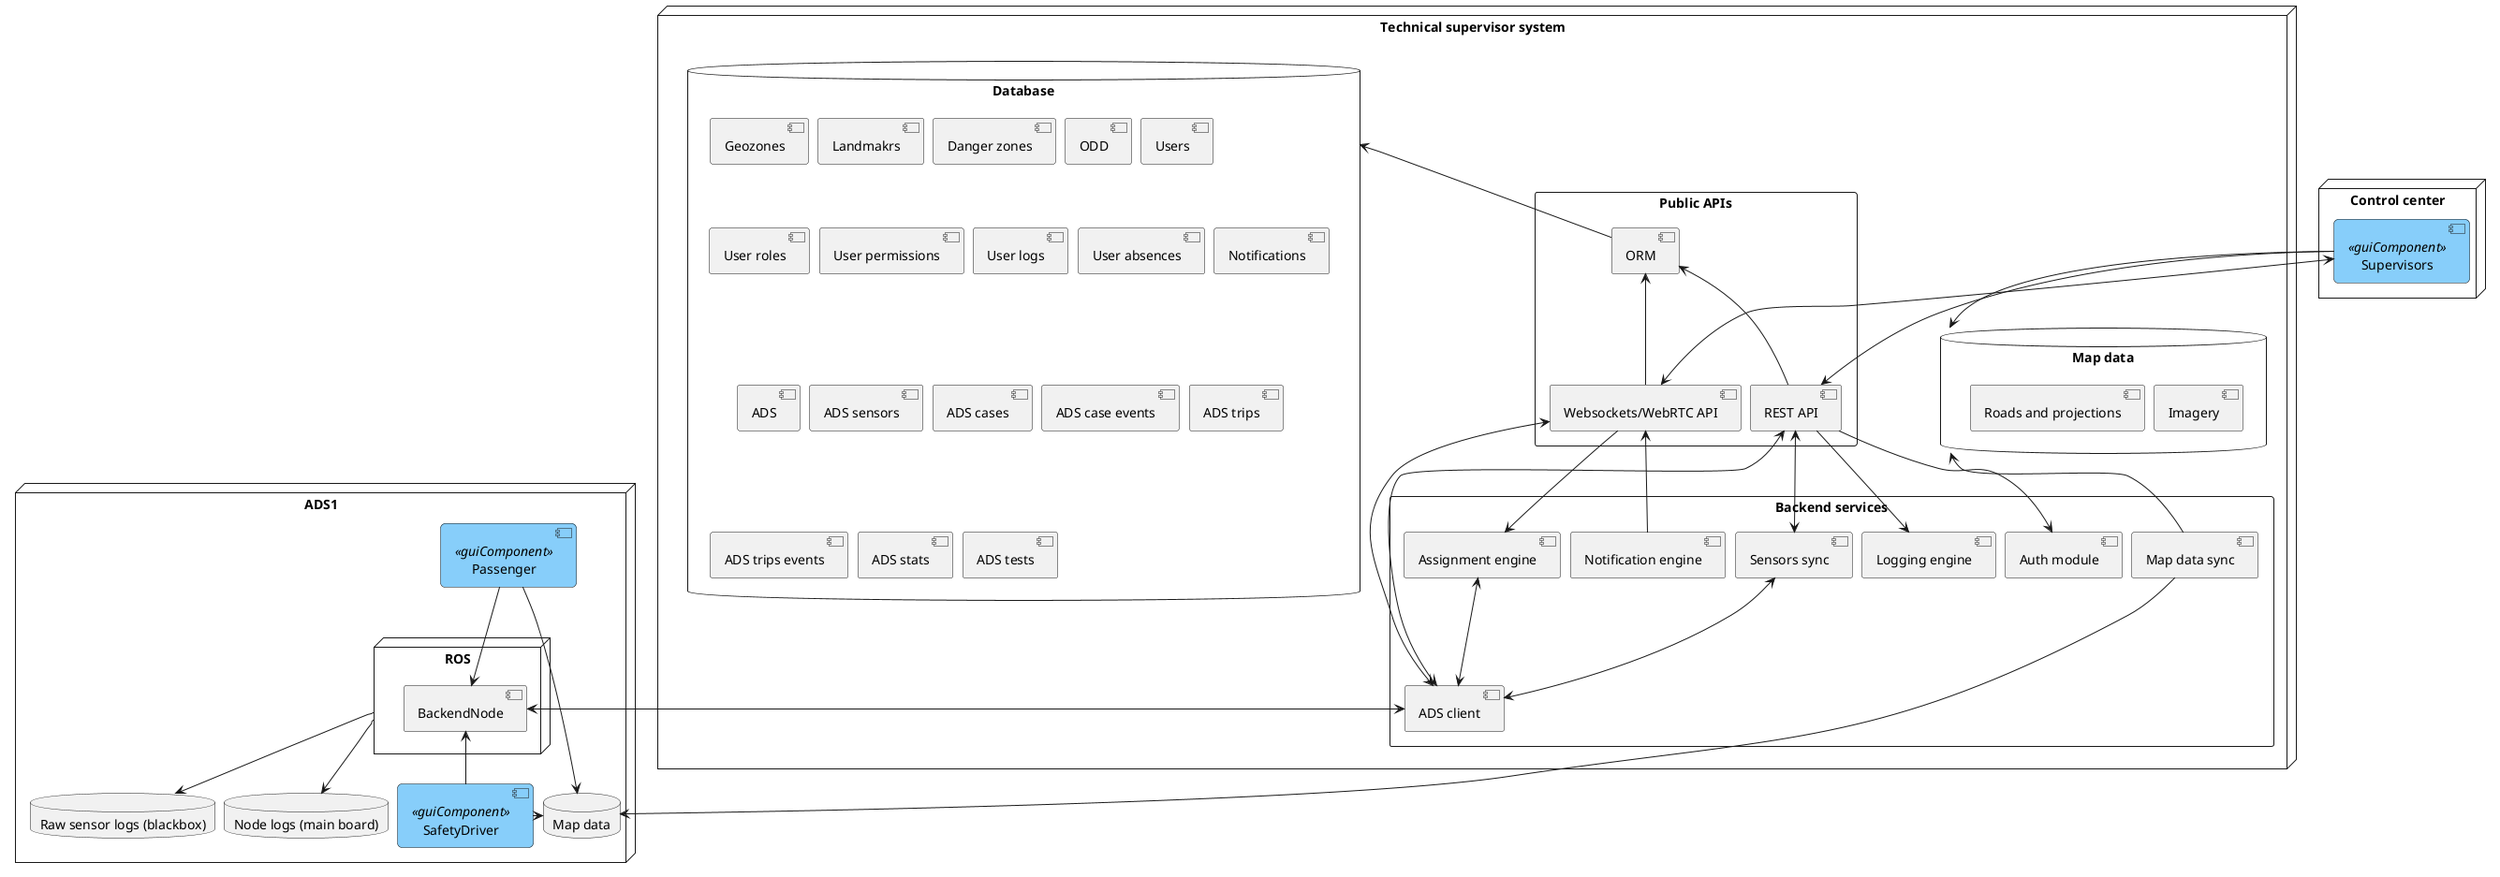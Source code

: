 @startuml
skinparam nodesep 10
skinparam ranksep 5

scale 1.0

node "Control center" as control_center {
    component "Supervisors" as gui <<guiComponent>>
}

node "Technical supervisor system" as ts {
    rectangle "Public APIs" {
        component "REST API" as rest_api
        component "Websockets/WebRTC API" as ws_api
        component "ORM" as orm
    }

    rectangle "Backend services" as backend {
        component "Auth module" as auth
        component "Assignment engine" as assignment_engine
        component "Notification engine" as notification_engine
        component "Logging engine" as log_engine
        component "ADS client" as ads_client
        component "Map data sync" as map_sync
        component "Sensors sync" as sensors_sync
    }


    database "Database" as db {
        component "Geozones"
        component "Landmakrs"
        component "Danger zones"
        component "ODD"
        component "Users"
        component "User roles"
        component "User permissions"
        component "User logs"
        component "User absences"
        component "Notifications"
        component "ADS"
        component "ADS sensors"
        component "ADS cases"
        component "ADS case events"
        component "ADS trips"
        component "ADS trips events"
        component "ADS stats"
        component "ADS tests"
    }

    database "Map data" as map_db {
        component "Imagery"
        component "Roads and projections"
    }
}


node "ADS1" as ads_node {

    node "ROS" as ads1 {
        component "BackendNode" as ads_backend_node
    }
    database "Raw sensor logs (blackbox)" as raw_logs_ads1
    database "Node logs (main board)" as logs_ads1
    component "SafetyDriver" as safety_driver_gui1 <<guiComponent>>
    component "Passenger" as passenger_gui1 << guiComponent >>

    database "Map data" as map_db_ads
}

ads1 -down-> raw_logs_ads1
ads1 -down-> logs_ads1
' ads2 -down-> raw_logs_ads2
' ads2 -down-> logs_ads2
gui -down-> rest_api
gui <-down-> ws_api
rest_api --> auth
rest_api --> log_engine
rest_api -u-> orm
ws_api -u-> orm
orm -u-> db
ws_api -d-> assignment_engine
notification_engine -r-> ws_api
ws_api <-d-> ads_client
rest_api <-d-> ads_client
gui -u-> map_db

rest_api <-> sensors_sync
sensors_sync <--> ads_client
assignment_engine <--> ads_client

ads_backend_node <-d-> ads_client

safety_driver_gui1 -u-> ads_backend_node
safety_driver_gui1 -> map_db_ads

passenger_gui1 -d-> ads_backend_node
passenger_gui1 -d-> map_db_ads

map_sync ---> map_db_ads
map_sync -u-> map_db

<style>
.guiComponent {
    BackgroundColor LightSkyBlue
    FontColor Black
    ComponentBorderColor LightSlateGray
    RoundCorner 10
}
</style>
@enduml
